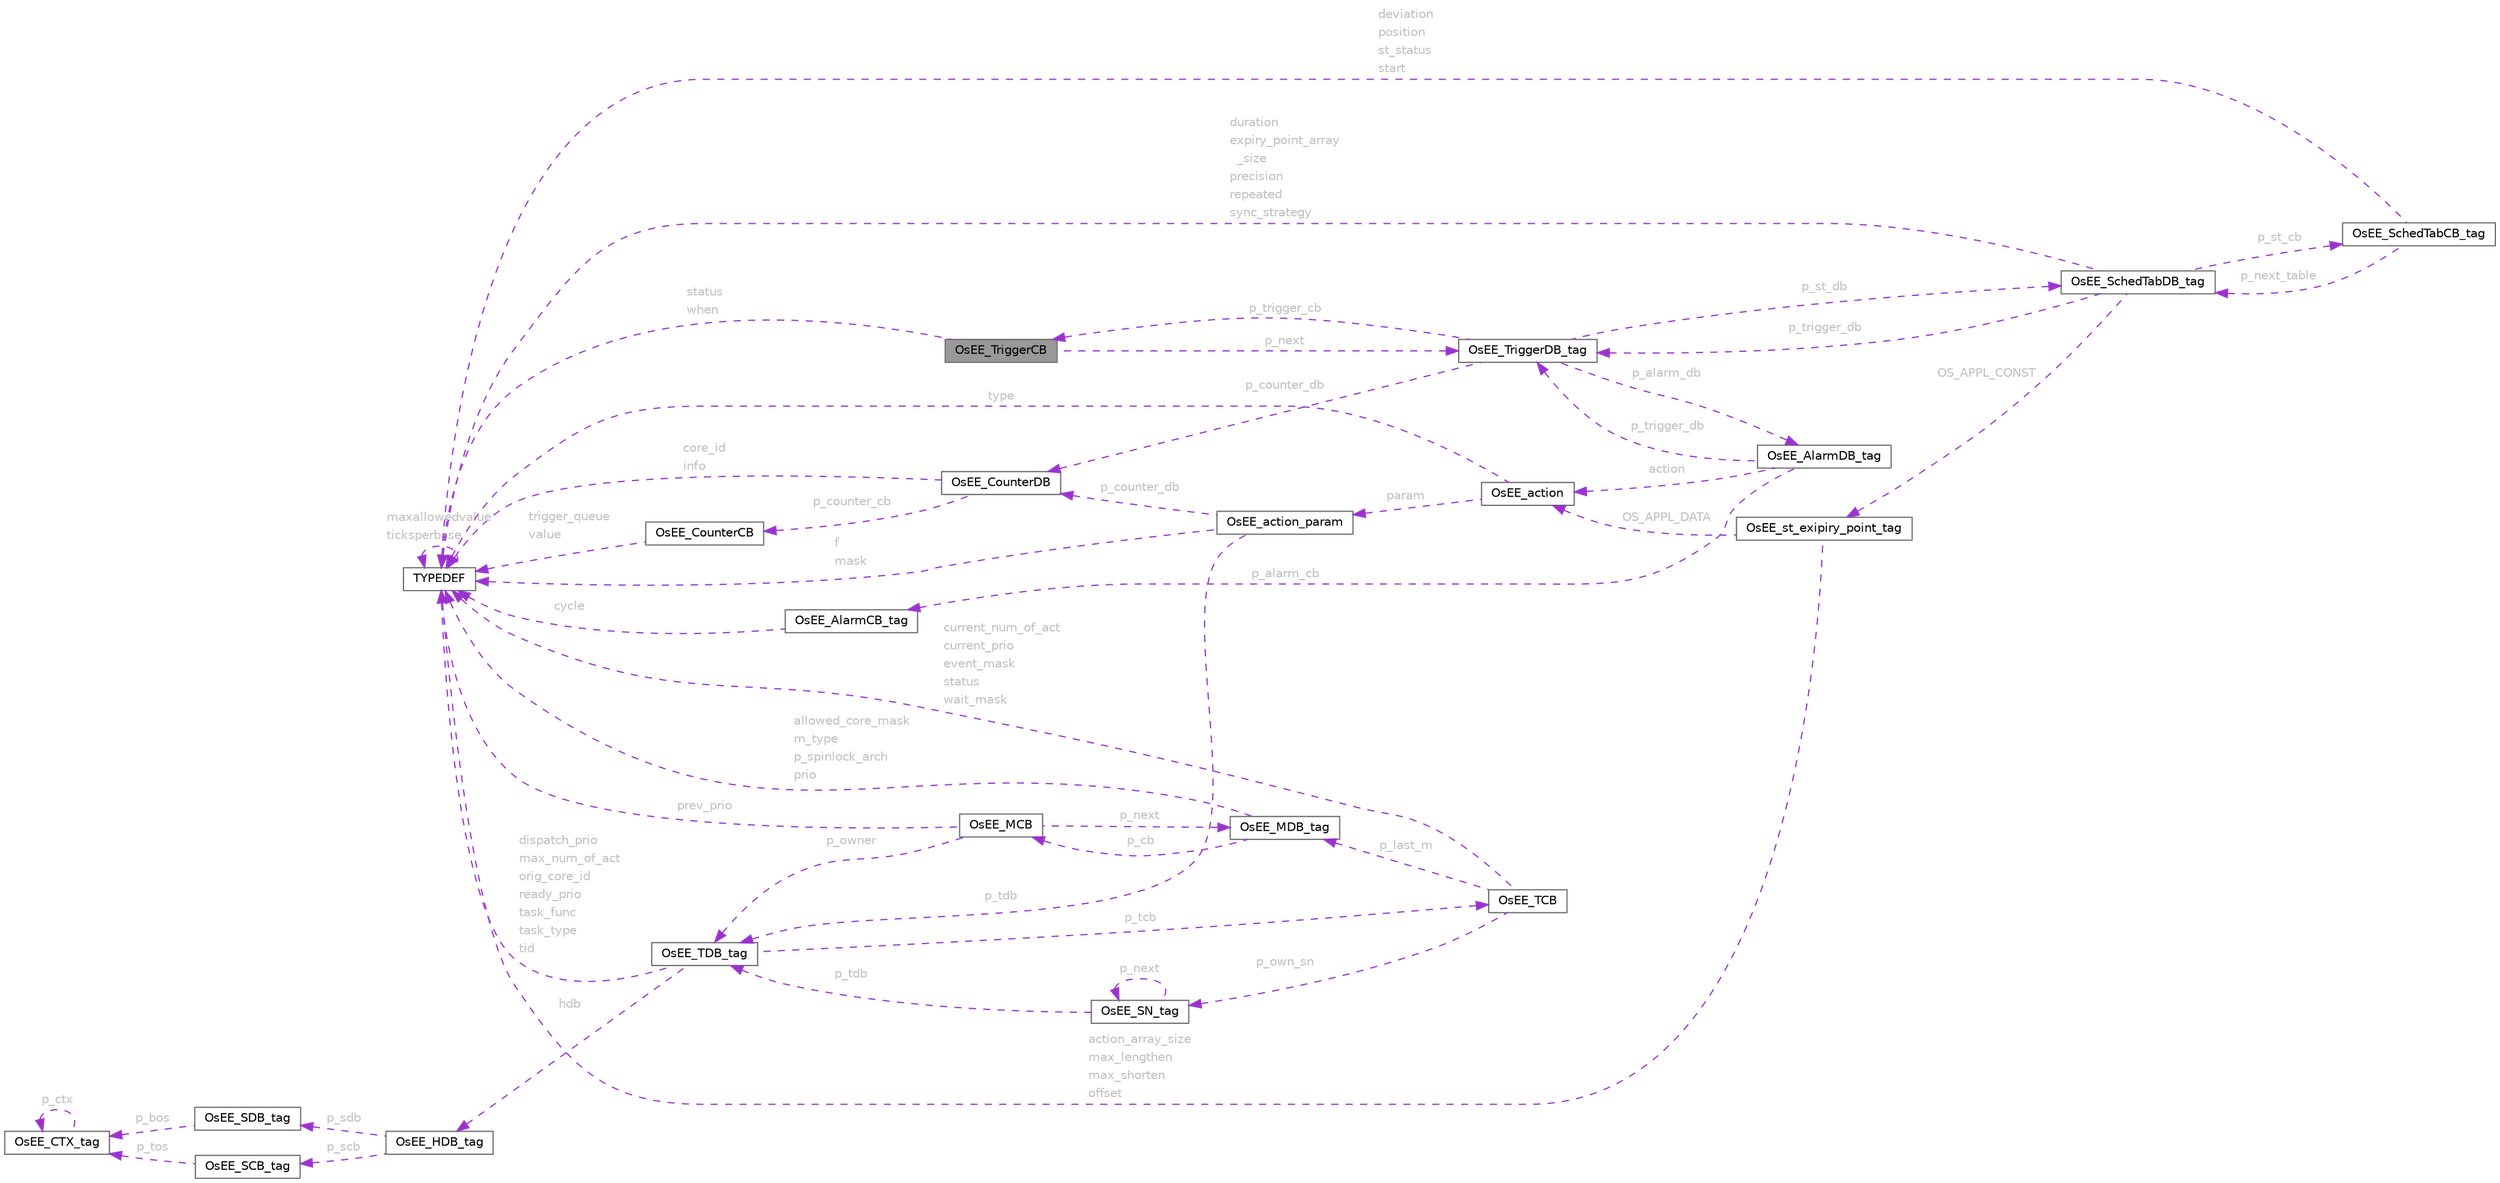 digraph "OsEE_TriggerCB"
{
 // LATEX_PDF_SIZE
  bgcolor="transparent";
  edge [fontname=Helvetica,fontsize=10,labelfontname=Helvetica,labelfontsize=10];
  node [fontname=Helvetica,fontsize=10,shape=box,height=0.2,width=0.4];
  rankdir="LR";
  Node1 [id="Node000001",label="OsEE_TriggerCB",height=0.2,width=0.4,color="gray40", fillcolor="grey60", style="filled", fontcolor="black",tooltip="The Trigger Countrol Block is the element in the trigger queue that records when the next trigger is ..."];
  Node2 -> Node1 [id="edge1_Node000001_Node000002",dir="back",color="darkorchid3",style="dashed",tooltip=" ",label=<<TABLE CELLBORDER="0" BORDER="0"><TR><TD VALIGN="top" ALIGN="LEFT" CELLPADDING="1" CELLSPACING="0">p_next</TD></TR>
</TABLE>> ,fontcolor="grey" ];
  Node2 [id="Node000002",label="OsEE_TriggerDB_tag",height=0.2,width=0.4,color="gray40", fillcolor="white", style="filled",URL="$structOsEE__TriggerDB__tag.html",tooltip="Trigger Descriptor Block is the elemnt containing the information of Alarms and Schedule Tables."];
  Node1 -> Node2 [id="edge2_Node000002_Node000001",dir="back",color="darkorchid3",style="dashed",tooltip=" ",label=<<TABLE CELLBORDER="0" BORDER="0"><TR><TD VALIGN="top" ALIGN="LEFT" CELLPADDING="1" CELLSPACING="0">p_trigger_cb</TD></TR>
</TABLE>> ,fontcolor="grey" ];
  Node3 -> Node2 [id="edge3_Node000002_Node000003",dir="back",color="darkorchid3",style="dashed",tooltip=" ",label=<<TABLE CELLBORDER="0" BORDER="0"><TR><TD VALIGN="top" ALIGN="LEFT" CELLPADDING="1" CELLSPACING="0">p_counter_db</TD></TR>
</TABLE>> ,fontcolor="grey" ];
  Node3 [id="Node000003",label="OsEE_CounterDB",height=0.2,width=0.4,color="gray40", fillcolor="white", style="filled",URL="$structOsEE__CounterDB.html",tooltip="Counter descriptor block."];
  Node4 -> Node3 [id="edge4_Node000003_Node000004",dir="back",color="darkorchid3",style="dashed",tooltip=" ",label=<<TABLE CELLBORDER="0" BORDER="0"><TR><TD VALIGN="top" ALIGN="LEFT" CELLPADDING="1" CELLSPACING="0">p_counter_cb</TD></TR>
</TABLE>> ,fontcolor="grey" ];
  Node4 [id="Node000004",label="OsEE_CounterCB",height=0.2,width=0.4,color="gray40", fillcolor="white", style="filled",URL="$structOsEE__CounterCB.html",tooltip="Counter Control Block."];
  Node5 -> Node4 [id="edge5_Node000004_Node000005",dir="back",color="darkorchid3",style="dashed",tooltip=" ",label=<<TABLE CELLBORDER="0" BORDER="0"><TR><TD VALIGN="top" ALIGN="LEFT" CELLPADDING="1" CELLSPACING="0">trigger_queue</TD></TR>
<TR><TD VALIGN="top" ALIGN="LEFT" CELLPADDING="1" CELLSPACING="0">value</TD></TR>
</TABLE>> ,fontcolor="grey" ];
  Node5 [id="Node000005",label="TYPEDEF",height=0.2,width=0.4,color="gray40", fillcolor="white", style="filled",URL="$structTYPEDEF.html",tooltip="The AlarmBaseType stores information about a counter."];
  Node5 -> Node5 [id="edge6_Node000005_Node000005",dir="back",color="darkorchid3",style="dashed",tooltip=" ",label=<<TABLE CELLBORDER="0" BORDER="0"><TR><TD VALIGN="top" ALIGN="LEFT" CELLPADDING="1" CELLSPACING="0">maxallowedvalue</TD></TR>
<TR><TD VALIGN="top" ALIGN="LEFT" CELLPADDING="1" CELLSPACING="0">ticksperbase</TD></TR>
</TABLE>> ,fontcolor="grey" ];
  Node5 -> Node3 [id="edge7_Node000003_Node000005",dir="back",color="darkorchid3",style="dashed",tooltip=" ",label=<<TABLE CELLBORDER="0" BORDER="0"><TR><TD VALIGN="top" ALIGN="LEFT" CELLPADDING="1" CELLSPACING="0">core_id</TD></TR>
<TR><TD VALIGN="top" ALIGN="LEFT" CELLPADDING="1" CELLSPACING="0">info</TD></TR>
</TABLE>> ,fontcolor="grey" ];
  Node6 -> Node2 [id="edge8_Node000002_Node000006",dir="back",color="darkorchid3",style="dashed",tooltip=" ",label=<<TABLE CELLBORDER="0" BORDER="0"><TR><TD VALIGN="top" ALIGN="LEFT" CELLPADDING="1" CELLSPACING="0">p_alarm_db</TD></TR>
</TABLE>> ,fontcolor="grey" ];
  Node6 [id="Node000006",label="OsEE_AlarmDB_tag",height=0.2,width=0.4,color="gray40", fillcolor="white", style="filled",URL="$structOsEE__AlarmDB__tag.html",tooltip="Alarm descriptor block."];
  Node7 -> Node6 [id="edge9_Node000006_Node000007",dir="back",color="darkorchid3",style="dashed",tooltip=" ",label=<<TABLE CELLBORDER="0" BORDER="0"><TR><TD VALIGN="top" ALIGN="LEFT" CELLPADDING="1" CELLSPACING="0">p_alarm_cb</TD></TR>
</TABLE>> ,fontcolor="grey" ];
  Node7 [id="Node000007",label="OsEE_AlarmCB_tag",height=0.2,width=0.4,color="gray40", fillcolor="white", style="filled",URL="$structOsEE__AlarmCB__tag.html",tooltip="Alarm Control Block."];
  Node5 -> Node7 [id="edge10_Node000007_Node000005",dir="back",color="darkorchid3",style="dashed",tooltip=" ",label=<<TABLE CELLBORDER="0" BORDER="0"><TR><TD VALIGN="top" ALIGN="LEFT" CELLPADDING="1" CELLSPACING="0">cycle</TD></TR>
</TABLE>> ,fontcolor="grey" ];
  Node2 -> Node6 [id="edge11_Node000006_Node000002",dir="back",color="darkorchid3",style="dashed",tooltip=" ",label=<<TABLE CELLBORDER="0" BORDER="0"><TR><TD VALIGN="top" ALIGN="LEFT" CELLPADDING="1" CELLSPACING="0">p_trigger_db</TD></TR>
</TABLE>> ,fontcolor="grey" ];
  Node8 -> Node6 [id="edge12_Node000006_Node000008",dir="back",color="darkorchid3",style="dashed",tooltip=" ",label=<<TABLE CELLBORDER="0" BORDER="0"><TR><TD VALIGN="top" ALIGN="LEFT" CELLPADDING="1" CELLSPACING="0">action</TD></TR>
</TABLE>> ,fontcolor="grey" ];
  Node8 [id="Node000008",label="OsEE_action",height=0.2,width=0.4,color="gray40", fillcolor="white", style="filled",URL="$structOsEE__action.html",tooltip="Notification data structure for Alarms and Schedule Tables."];
  Node9 -> Node8 [id="edge13_Node000008_Node000009",dir="back",color="darkorchid3",style="dashed",tooltip=" ",label=<<TABLE CELLBORDER="0" BORDER="0"><TR><TD VALIGN="top" ALIGN="LEFT" CELLPADDING="1" CELLSPACING="0">param</TD></TR>
</TABLE>> ,fontcolor="grey" ];
  Node9 [id="Node000009",label="OsEE_action_param",height=0.2,width=0.4,color="gray40", fillcolor="white", style="filled",URL="$structOsEE__action__param.html",tooltip="Parameters of an Alarm/Schedule Table expiration (function callback, task, event mask,..."];
  Node5 -> Node9 [id="edge14_Node000009_Node000005",dir="back",color="darkorchid3",style="dashed",tooltip=" ",label=<<TABLE CELLBORDER="0" BORDER="0"><TR><TD VALIGN="top" ALIGN="LEFT" CELLPADDING="1" CELLSPACING="0">f</TD></TR>
<TR><TD VALIGN="top" ALIGN="LEFT" CELLPADDING="1" CELLSPACING="0">mask</TD></TR>
</TABLE>> ,fontcolor="grey" ];
  Node10 -> Node9 [id="edge15_Node000009_Node000010",dir="back",color="darkorchid3",style="dashed",tooltip=" ",label=<<TABLE CELLBORDER="0" BORDER="0"><TR><TD VALIGN="top" ALIGN="LEFT" CELLPADDING="1" CELLSPACING="0">p_tdb</TD></TR>
</TABLE>> ,fontcolor="grey" ];
  Node10 [id="Node000010",label="OsEE_TDB_tag",height=0.2,width=0.4,color="gray40", fillcolor="white", style="filled",URL="$structOsEE__TDB__tag.html",tooltip="The Task Descriptor Block."];
  Node11 -> Node10 [id="edge16_Node000010_Node000011",dir="back",color="darkorchid3",style="dashed",tooltip=" ",label=<<TABLE CELLBORDER="0" BORDER="0"><TR><TD VALIGN="top" ALIGN="LEFT" CELLPADDING="1" CELLSPACING="0">hdb</TD></TR>
</TABLE>> ,fontcolor="grey" ];
  Node11 [id="Node000011",label="OsEE_HDB_tag",height=0.2,width=0.4,color="gray40", fillcolor="white", style="filled",URL="$structOsEE__HDB__tag.html",tooltip="HAL (Task) Descriptor block."];
  Node12 -> Node11 [id="edge17_Node000011_Node000012",dir="back",color="darkorchid3",style="dashed",tooltip=" ",label=<<TABLE CELLBORDER="0" BORDER="0"><TR><TD VALIGN="top" ALIGN="LEFT" CELLPADDING="1" CELLSPACING="0">p_sdb</TD></TR>
</TABLE>> ,fontcolor="grey" ];
  Node12 [id="Node000012",label="OsEE_SDB_tag",height=0.2,width=0.4,color="gray40", fillcolor="white", style="filled",URL="$structOsEE__SDB__tag.html",tooltip="Stack Descriptor Block."];
  Node13 -> Node12 [id="edge18_Node000012_Node000013",dir="back",color="darkorchid3",style="dashed",tooltip=" ",label=<<TABLE CELLBORDER="0" BORDER="0"><TR><TD VALIGN="top" ALIGN="LEFT" CELLPADDING="1" CELLSPACING="0">p_bos</TD></TR>
</TABLE>> ,fontcolor="grey" ];
  Node13 [id="Node000013",label="OsEE_CTX_tag",height=0.2,width=0.4,color="gray40", fillcolor="white", style="filled",URL="$structOsEE__CTX__tag.html",tooltip="Context block, storing register values."];
  Node13 -> Node13 [id="edge19_Node000013_Node000013",dir="back",color="darkorchid3",style="dashed",tooltip=" ",label=<<TABLE CELLBORDER="0" BORDER="0"><TR><TD VALIGN="top" ALIGN="LEFT" CELLPADDING="1" CELLSPACING="0">p_ctx</TD></TR>
</TABLE>> ,fontcolor="grey" ];
  Node14 -> Node11 [id="edge20_Node000011_Node000014",dir="back",color="darkorchid3",style="dashed",tooltip=" ",label=<<TABLE CELLBORDER="0" BORDER="0"><TR><TD VALIGN="top" ALIGN="LEFT" CELLPADDING="1" CELLSPACING="0">p_scb</TD></TR>
</TABLE>> ,fontcolor="grey" ];
  Node14 [id="Node000014",label="OsEE_SCB_tag",height=0.2,width=0.4,color="gray40", fillcolor="white", style="filled",URL="$structOsEE__SCB__tag.html",tooltip="Stack Control Block: contains runtime information about the stack."];
  Node13 -> Node14 [id="edge21_Node000014_Node000013",dir="back",color="darkorchid3",style="dashed",tooltip=" ",label=<<TABLE CELLBORDER="0" BORDER="0"><TR><TD VALIGN="top" ALIGN="LEFT" CELLPADDING="1" CELLSPACING="0">p_tos</TD></TR>
</TABLE>> ,fontcolor="grey" ];
  Node15 -> Node10 [id="edge22_Node000010_Node000015",dir="back",color="darkorchid3",style="dashed",tooltip=" ",label=<<TABLE CELLBORDER="0" BORDER="0"><TR><TD VALIGN="top" ALIGN="LEFT" CELLPADDING="1" CELLSPACING="0">p_tcb</TD></TR>
</TABLE>> ,fontcolor="grey" ];
  Node15 [id="Node000015",label="OsEE_TCB",height=0.2,width=0.4,color="gray40", fillcolor="white", style="filled",URL="$structOsEE__TCB.html",tooltip="The Task Control Block."];
  Node5 -> Node15 [id="edge23_Node000015_Node000005",dir="back",color="darkorchid3",style="dashed",tooltip=" ",label=<<TABLE CELLBORDER="0" BORDER="0"><TR><TD VALIGN="top" ALIGN="LEFT" CELLPADDING="1" CELLSPACING="0">current_num_of_act</TD></TR>
<TR><TD VALIGN="top" ALIGN="LEFT" CELLPADDING="1" CELLSPACING="0">current_prio</TD></TR>
<TR><TD VALIGN="top" ALIGN="LEFT" CELLPADDING="1" CELLSPACING="0">event_mask</TD></TR>
<TR><TD VALIGN="top" ALIGN="LEFT" CELLPADDING="1" CELLSPACING="0">status</TD></TR>
<TR><TD VALIGN="top" ALIGN="LEFT" CELLPADDING="1" CELLSPACING="0">wait_mask</TD></TR>
</TABLE>> ,fontcolor="grey" ];
  Node16 -> Node15 [id="edge24_Node000015_Node000016",dir="back",color="darkorchid3",style="dashed",tooltip=" ",label=<<TABLE CELLBORDER="0" BORDER="0"><TR><TD VALIGN="top" ALIGN="LEFT" CELLPADDING="1" CELLSPACING="0">p_last_m</TD></TR>
</TABLE>> ,fontcolor="grey" ];
  Node16 [id="Node000016",label="OsEE_MDB_tag",height=0.2,width=0.4,color="gray40", fillcolor="white", style="filled",URL="$structOsEE__MDB__tag.html",tooltip="Mutual exclusion descriptor block."];
  Node17 -> Node16 [id="edge25_Node000016_Node000017",dir="back",color="darkorchid3",style="dashed",tooltip=" ",label=<<TABLE CELLBORDER="0" BORDER="0"><TR><TD VALIGN="top" ALIGN="LEFT" CELLPADDING="1" CELLSPACING="0">p_cb</TD></TR>
</TABLE>> ,fontcolor="grey" ];
  Node17 [id="Node000017",label="OsEE_MCB",height=0.2,width=0.4,color="gray40", fillcolor="white", style="filled",URL="$structOsEE__MCB.html",tooltip="Mutual exclusion control block."];
  Node16 -> Node17 [id="edge26_Node000017_Node000016",dir="back",color="darkorchid3",style="dashed",tooltip=" ",label=<<TABLE CELLBORDER="0" BORDER="0"><TR><TD VALIGN="top" ALIGN="LEFT" CELLPADDING="1" CELLSPACING="0">p_next</TD></TR>
</TABLE>> ,fontcolor="grey" ];
  Node5 -> Node17 [id="edge27_Node000017_Node000005",dir="back",color="darkorchid3",style="dashed",tooltip=" ",label=<<TABLE CELLBORDER="0" BORDER="0"><TR><TD VALIGN="top" ALIGN="LEFT" CELLPADDING="1" CELLSPACING="0">prev_prio</TD></TR>
</TABLE>> ,fontcolor="grey" ];
  Node10 -> Node17 [id="edge28_Node000017_Node000010",dir="back",color="darkorchid3",style="dashed",tooltip=" ",label=<<TABLE CELLBORDER="0" BORDER="0"><TR><TD VALIGN="top" ALIGN="LEFT" CELLPADDING="1" CELLSPACING="0">p_owner</TD></TR>
</TABLE>> ,fontcolor="grey" ];
  Node5 -> Node16 [id="edge29_Node000016_Node000005",dir="back",color="darkorchid3",style="dashed",tooltip=" ",label=<<TABLE CELLBORDER="0" BORDER="0"><TR><TD VALIGN="top" ALIGN="LEFT" CELLPADDING="1" CELLSPACING="0">allowed_core_mask</TD></TR>
<TR><TD VALIGN="top" ALIGN="LEFT" CELLPADDING="1" CELLSPACING="0">m_type</TD></TR>
<TR><TD VALIGN="top" ALIGN="LEFT" CELLPADDING="1" CELLSPACING="0">p_spinlock_arch</TD></TR>
<TR><TD VALIGN="top" ALIGN="LEFT" CELLPADDING="1" CELLSPACING="0">prio</TD></TR>
</TABLE>> ,fontcolor="grey" ];
  Node18 -> Node15 [id="edge30_Node000015_Node000018",dir="back",color="darkorchid3",style="dashed",tooltip=" ",label=<<TABLE CELLBORDER="0" BORDER="0"><TR><TD VALIGN="top" ALIGN="LEFT" CELLPADDING="1" CELLSPACING="0">p_own_sn</TD></TR>
</TABLE>> ,fontcolor="grey" ];
  Node18 [id="Node000018",label="OsEE_SN_tag",height=0.2,width=0.4,color="gray40", fillcolor="white", style="filled",URL="$structOsEE__SN__tag.html",tooltip="Scheduler node data structure."];
  Node18 -> Node18 [id="edge31_Node000018_Node000018",dir="back",color="darkorchid3",style="dashed",tooltip=" ",label=<<TABLE CELLBORDER="0" BORDER="0"><TR><TD VALIGN="top" ALIGN="LEFT" CELLPADDING="1" CELLSPACING="0">p_next</TD></TR>
</TABLE>> ,fontcolor="grey" ];
  Node10 -> Node18 [id="edge32_Node000018_Node000010",dir="back",color="darkorchid3",style="dashed",tooltip=" ",label=<<TABLE CELLBORDER="0" BORDER="0"><TR><TD VALIGN="top" ALIGN="LEFT" CELLPADDING="1" CELLSPACING="0">p_tdb</TD></TR>
</TABLE>> ,fontcolor="grey" ];
  Node5 -> Node10 [id="edge33_Node000010_Node000005",dir="back",color="darkorchid3",style="dashed",tooltip=" ",label=<<TABLE CELLBORDER="0" BORDER="0"><TR><TD VALIGN="top" ALIGN="LEFT" CELLPADDING="1" CELLSPACING="0">dispatch_prio</TD></TR>
<TR><TD VALIGN="top" ALIGN="LEFT" CELLPADDING="1" CELLSPACING="0">max_num_of_act</TD></TR>
<TR><TD VALIGN="top" ALIGN="LEFT" CELLPADDING="1" CELLSPACING="0">orig_core_id</TD></TR>
<TR><TD VALIGN="top" ALIGN="LEFT" CELLPADDING="1" CELLSPACING="0">ready_prio</TD></TR>
<TR><TD VALIGN="top" ALIGN="LEFT" CELLPADDING="1" CELLSPACING="0">task_func</TD></TR>
<TR><TD VALIGN="top" ALIGN="LEFT" CELLPADDING="1" CELLSPACING="0">task_type</TD></TR>
<TR><TD VALIGN="top" ALIGN="LEFT" CELLPADDING="1" CELLSPACING="0">tid</TD></TR>
</TABLE>> ,fontcolor="grey" ];
  Node3 -> Node9 [id="edge34_Node000009_Node000003",dir="back",color="darkorchid3",style="dashed",tooltip=" ",label=<<TABLE CELLBORDER="0" BORDER="0"><TR><TD VALIGN="top" ALIGN="LEFT" CELLPADDING="1" CELLSPACING="0">p_counter_db</TD></TR>
</TABLE>> ,fontcolor="grey" ];
  Node5 -> Node8 [id="edge35_Node000008_Node000005",dir="back",color="darkorchid3",style="dashed",tooltip=" ",label=<<TABLE CELLBORDER="0" BORDER="0"><TR><TD VALIGN="top" ALIGN="LEFT" CELLPADDING="1" CELLSPACING="0">type</TD></TR>
</TABLE>> ,fontcolor="grey" ];
  Node19 -> Node2 [id="edge36_Node000002_Node000019",dir="back",color="darkorchid3",style="dashed",tooltip=" ",label=<<TABLE CELLBORDER="0" BORDER="0"><TR><TD VALIGN="top" ALIGN="LEFT" CELLPADDING="1" CELLSPACING="0">p_st_db</TD></TR>
</TABLE>> ,fontcolor="grey" ];
  Node19 [id="Node000019",label="OsEE_SchedTabDB_tag",height=0.2,width=0.4,color="gray40", fillcolor="white", style="filled",URL="$structOsEE__SchedTabDB__tag.html",tooltip="This is the data structure used to describe the constant part of a schedule table."];
  Node20 -> Node19 [id="edge37_Node000019_Node000020",dir="back",color="darkorchid3",style="dashed",tooltip=" ",label=<<TABLE CELLBORDER="0" BORDER="0"><TR><TD VALIGN="top" ALIGN="LEFT" CELLPADDING="1" CELLSPACING="0">p_st_cb</TD></TR>
</TABLE>> ,fontcolor="grey" ];
  Node20 [id="Node000020",label="OsEE_SchedTabCB_tag",height=0.2,width=0.4,color="gray40", fillcolor="white", style="filled",URL="$structOsEE__SchedTabCB__tag.html",tooltip="Data structure to store RAM informations needed by schedule tables."];
  Node19 -> Node20 [id="edge38_Node000020_Node000019",dir="back",color="darkorchid3",style="dashed",tooltip=" ",label=<<TABLE CELLBORDER="0" BORDER="0"><TR><TD VALIGN="top" ALIGN="LEFT" CELLPADDING="1" CELLSPACING="0">p_next_table</TD></TR>
</TABLE>> ,fontcolor="grey" ];
  Node5 -> Node20 [id="edge39_Node000020_Node000005",dir="back",color="darkorchid3",style="dashed",tooltip=" ",label=<<TABLE CELLBORDER="0" BORDER="0"><TR><TD VALIGN="top" ALIGN="LEFT" CELLPADDING="1" CELLSPACING="0">deviation</TD></TR>
<TR><TD VALIGN="top" ALIGN="LEFT" CELLPADDING="1" CELLSPACING="0">position</TD></TR>
<TR><TD VALIGN="top" ALIGN="LEFT" CELLPADDING="1" CELLSPACING="0">st_status</TD></TR>
<TR><TD VALIGN="top" ALIGN="LEFT" CELLPADDING="1" CELLSPACING="0">start</TD></TR>
</TABLE>> ,fontcolor="grey" ];
  Node2 -> Node19 [id="edge40_Node000019_Node000002",dir="back",color="darkorchid3",style="dashed",tooltip=" ",label=<<TABLE CELLBORDER="0" BORDER="0"><TR><TD VALIGN="top" ALIGN="LEFT" CELLPADDING="1" CELLSPACING="0">p_trigger_db</TD></TR>
</TABLE>> ,fontcolor="grey" ];
  Node21 -> Node19 [id="edge41_Node000019_Node000021",dir="back",color="darkorchid3",style="dashed",tooltip=" ",label=<<TABLE CELLBORDER="0" BORDER="0"><TR><TD VALIGN="top" ALIGN="LEFT" CELLPADDING="1" CELLSPACING="0">OS_APPL_CONST</TD></TR>
</TABLE>> ,fontcolor="grey" ];
  Node21 [id="Node000021",label="OsEE_st_exipiry_point_tag",height=0.2,width=0.4,color="gray40", fillcolor="white", style="filled",URL="$structOsEE__st__exipiry__point__tag.html",tooltip="Structures that hold the information related to an expiry point."];
  Node5 -> Node21 [id="edge42_Node000021_Node000005",dir="back",color="darkorchid3",style="dashed",tooltip=" ",label=<<TABLE CELLBORDER="0" BORDER="0"><TR><TD VALIGN="top" ALIGN="LEFT" CELLPADDING="1" CELLSPACING="0">action_array_size</TD></TR>
<TR><TD VALIGN="top" ALIGN="LEFT" CELLPADDING="1" CELLSPACING="0">max_lengthen</TD></TR>
<TR><TD VALIGN="top" ALIGN="LEFT" CELLPADDING="1" CELLSPACING="0">max_shorten</TD></TR>
<TR><TD VALIGN="top" ALIGN="LEFT" CELLPADDING="1" CELLSPACING="0">offset</TD></TR>
</TABLE>> ,fontcolor="grey" ];
  Node8 -> Node21 [id="edge43_Node000021_Node000008",dir="back",color="darkorchid3",style="dashed",tooltip=" ",label=<<TABLE CELLBORDER="0" BORDER="0"><TR><TD VALIGN="top" ALIGN="LEFT" CELLPADDING="1" CELLSPACING="0">OS_APPL_DATA</TD></TR>
</TABLE>> ,fontcolor="grey" ];
  Node5 -> Node19 [id="edge44_Node000019_Node000005",dir="back",color="darkorchid3",style="dashed",tooltip=" ",label=<<TABLE CELLBORDER="0" BORDER="0"><TR><TD VALIGN="top" ALIGN="LEFT" CELLPADDING="1" CELLSPACING="0">duration</TD></TR>
<TR><TD VALIGN="top" ALIGN="LEFT" CELLPADDING="1" CELLSPACING="0">expiry_point_array</TD></TR>
<TR><TD VALIGN="top" ALIGN="LEFT" CELLPADDING="1" CELLSPACING="0">&nbsp;&nbsp;_size</TD></TR>
<TR><TD VALIGN="top" ALIGN="LEFT" CELLPADDING="1" CELLSPACING="0">precision</TD></TR>
<TR><TD VALIGN="top" ALIGN="LEFT" CELLPADDING="1" CELLSPACING="0">repeated</TD></TR>
<TR><TD VALIGN="top" ALIGN="LEFT" CELLPADDING="1" CELLSPACING="0">sync_strategy</TD></TR>
</TABLE>> ,fontcolor="grey" ];
  Node5 -> Node1 [id="edge45_Node000001_Node000005",dir="back",color="darkorchid3",style="dashed",tooltip=" ",label=<<TABLE CELLBORDER="0" BORDER="0"><TR><TD VALIGN="top" ALIGN="LEFT" CELLPADDING="1" CELLSPACING="0">status</TD></TR>
<TR><TD VALIGN="top" ALIGN="LEFT" CELLPADDING="1" CELLSPACING="0">when</TD></TR>
</TABLE>> ,fontcolor="grey" ];
}

